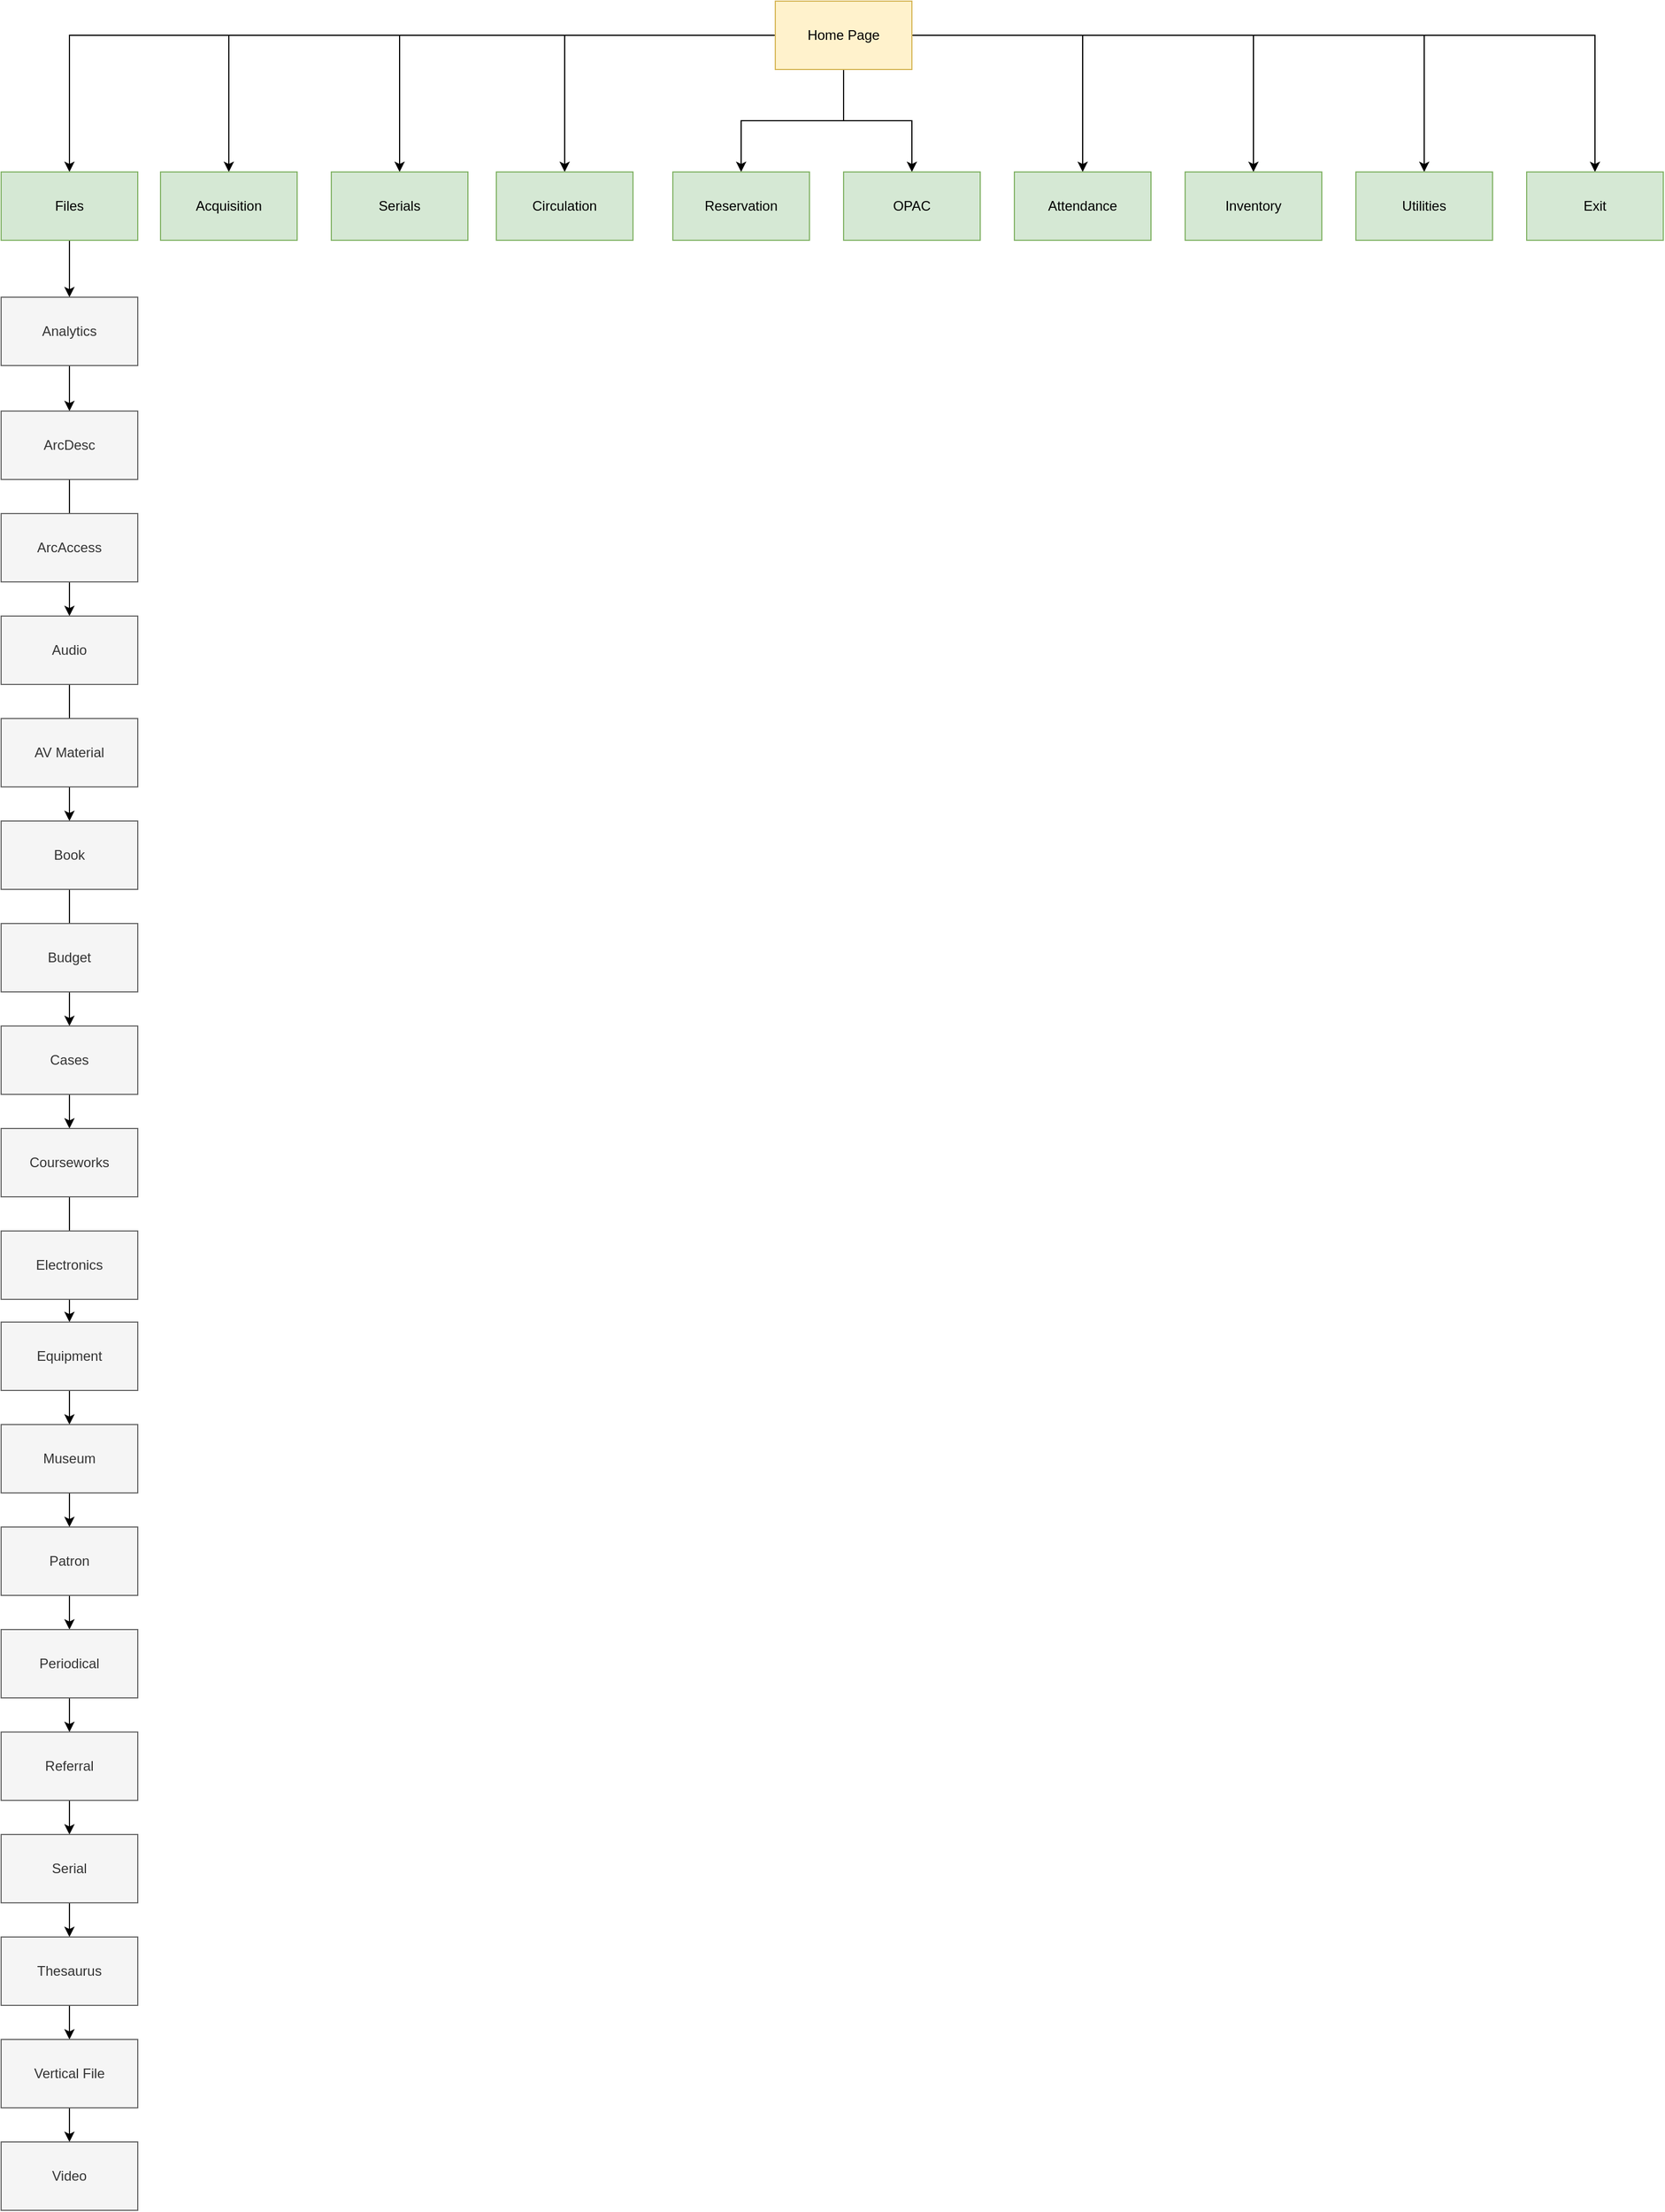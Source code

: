 <mxfile version="16.0.3" type="device"><diagram id="L8qK65QKSziveCJWIPqK" name="Page-1"><mxGraphModel dx="1497" dy="836" grid="1" gridSize="10" guides="1" tooltips="1" connect="1" arrows="1" fold="1" page="1" pageScale="1" pageWidth="850" pageHeight="1100" math="0" shadow="0"><root><mxCell id="0"/><mxCell id="1" parent="0"/><mxCell id="-y8d0Ct4U7y0GoYbSIgQ-51" style="edgeStyle=orthogonalEdgeStyle;rounded=0;orthogonalLoop=1;jettySize=auto;html=1;entryX=0.5;entryY=0;entryDx=0;entryDy=0;" edge="1" parent="1" source="-y8d0Ct4U7y0GoYbSIgQ-1" target="-y8d0Ct4U7y0GoYbSIgQ-6"><mxGeometry relative="1" as="geometry"/></mxCell><mxCell id="-y8d0Ct4U7y0GoYbSIgQ-52" style="edgeStyle=orthogonalEdgeStyle;rounded=0;orthogonalLoop=1;jettySize=auto;html=1;" edge="1" parent="1" source="-y8d0Ct4U7y0GoYbSIgQ-1" target="-y8d0Ct4U7y0GoYbSIgQ-5"><mxGeometry relative="1" as="geometry"/></mxCell><mxCell id="-y8d0Ct4U7y0GoYbSIgQ-53" style="edgeStyle=orthogonalEdgeStyle;rounded=0;orthogonalLoop=1;jettySize=auto;html=1;" edge="1" parent="1" source="-y8d0Ct4U7y0GoYbSIgQ-1" target="-y8d0Ct4U7y0GoYbSIgQ-4"><mxGeometry relative="1" as="geometry"/></mxCell><mxCell id="-y8d0Ct4U7y0GoYbSIgQ-54" style="edgeStyle=orthogonalEdgeStyle;rounded=0;orthogonalLoop=1;jettySize=auto;html=1;" edge="1" parent="1" source="-y8d0Ct4U7y0GoYbSIgQ-1" target="-y8d0Ct4U7y0GoYbSIgQ-3"><mxGeometry relative="1" as="geometry"/></mxCell><mxCell id="-y8d0Ct4U7y0GoYbSIgQ-55" style="edgeStyle=orthogonalEdgeStyle;rounded=0;orthogonalLoop=1;jettySize=auto;html=1;" edge="1" parent="1" source="-y8d0Ct4U7y0GoYbSIgQ-1" target="-y8d0Ct4U7y0GoYbSIgQ-2"><mxGeometry relative="1" as="geometry"/></mxCell><mxCell id="-y8d0Ct4U7y0GoYbSIgQ-56" style="edgeStyle=orthogonalEdgeStyle;rounded=0;orthogonalLoop=1;jettySize=auto;html=1;entryX=0.5;entryY=0;entryDx=0;entryDy=0;" edge="1" parent="1" source="-y8d0Ct4U7y0GoYbSIgQ-1" target="-y8d0Ct4U7y0GoYbSIgQ-7"><mxGeometry relative="1" as="geometry"/></mxCell><mxCell id="-y8d0Ct4U7y0GoYbSIgQ-57" style="edgeStyle=orthogonalEdgeStyle;rounded=0;orthogonalLoop=1;jettySize=auto;html=1;" edge="1" parent="1" source="-y8d0Ct4U7y0GoYbSIgQ-1" target="-y8d0Ct4U7y0GoYbSIgQ-8"><mxGeometry relative="1" as="geometry"/></mxCell><mxCell id="-y8d0Ct4U7y0GoYbSIgQ-59" style="edgeStyle=orthogonalEdgeStyle;rounded=0;orthogonalLoop=1;jettySize=auto;html=1;entryX=0.5;entryY=0;entryDx=0;entryDy=0;" edge="1" parent="1" source="-y8d0Ct4U7y0GoYbSIgQ-1" target="-y8d0Ct4U7y0GoYbSIgQ-9"><mxGeometry relative="1" as="geometry"/></mxCell><mxCell id="-y8d0Ct4U7y0GoYbSIgQ-60" style="edgeStyle=orthogonalEdgeStyle;rounded=0;orthogonalLoop=1;jettySize=auto;html=1;entryX=0.5;entryY=0;entryDx=0;entryDy=0;" edge="1" parent="1" source="-y8d0Ct4U7y0GoYbSIgQ-1" target="-y8d0Ct4U7y0GoYbSIgQ-10"><mxGeometry relative="1" as="geometry"/></mxCell><mxCell id="-y8d0Ct4U7y0GoYbSIgQ-61" style="edgeStyle=orthogonalEdgeStyle;rounded=0;orthogonalLoop=1;jettySize=auto;html=1;entryX=0.5;entryY=0;entryDx=0;entryDy=0;" edge="1" parent="1" source="-y8d0Ct4U7y0GoYbSIgQ-1" target="-y8d0Ct4U7y0GoYbSIgQ-11"><mxGeometry relative="1" as="geometry"/></mxCell><mxCell id="-y8d0Ct4U7y0GoYbSIgQ-1" value="Home Page" style="rounded=0;whiteSpace=wrap;html=1;fillColor=#fff2cc;strokeColor=#d6b656;" vertex="1" parent="1"><mxGeometry x="730" y="110" width="120" height="60" as="geometry"/></mxCell><mxCell id="-y8d0Ct4U7y0GoYbSIgQ-33" style="edgeStyle=orthogonalEdgeStyle;rounded=0;orthogonalLoop=1;jettySize=auto;html=1;" edge="1" parent="1" source="-y8d0Ct4U7y0GoYbSIgQ-2" target="-y8d0Ct4U7y0GoYbSIgQ-12"><mxGeometry relative="1" as="geometry"/></mxCell><mxCell id="-y8d0Ct4U7y0GoYbSIgQ-2" value="Files" style="rounded=0;whiteSpace=wrap;html=1;fillColor=#d5e8d4;strokeColor=#82b366;" vertex="1" parent="1"><mxGeometry x="50" y="260" width="120" height="60" as="geometry"/></mxCell><mxCell id="-y8d0Ct4U7y0GoYbSIgQ-3" value="Acquisition&lt;span style=&quot;color: rgba(0 , 0 , 0 , 0) ; font-family: monospace ; font-size: 0px&quot;&gt;%3CmxGraphModel%3E%3Croot%3E%3CmxCell%20id%3D%220%22%2F%3E%3CmxCell%20id%3D%221%22%20parent%3D%220%22%2F%3E%3CmxCell%20id%3D%222%22%20value%3D%22Files%22%20style%3D%22rounded%3D0%3BwhiteSpace%3Dwrap%3Bhtml%3D1%3B%22%20vertex%3D%221%22%20parent%3D%221%22%3E%3CmxGeometry%20x%3D%2250%22%20y%3D%22260%22%20width%3D%22120%22%20height%3D%2260%22%20as%3D%22geometry%22%2F%3E%3C%2FmxCell%3E%3C%2Froot%3E%3C%2FmxGraphModel%3E&lt;/span&gt;" style="rounded=0;whiteSpace=wrap;html=1;fillColor=#d5e8d4;strokeColor=#82b366;" vertex="1" parent="1"><mxGeometry x="190" y="260" width="120" height="60" as="geometry"/></mxCell><mxCell id="-y8d0Ct4U7y0GoYbSIgQ-4" value="Serials" style="rounded=0;whiteSpace=wrap;html=1;fillColor=#d5e8d4;strokeColor=#82b366;" vertex="1" parent="1"><mxGeometry x="340" y="260" width="120" height="60" as="geometry"/></mxCell><mxCell id="-y8d0Ct4U7y0GoYbSIgQ-5" value="Circulation" style="rounded=0;whiteSpace=wrap;html=1;fillColor=#d5e8d4;strokeColor=#82b366;" vertex="1" parent="1"><mxGeometry x="485" y="260" width="120" height="60" as="geometry"/></mxCell><mxCell id="-y8d0Ct4U7y0GoYbSIgQ-6" value="Reservation" style="rounded=0;whiteSpace=wrap;html=1;fillColor=#d5e8d4;strokeColor=#82b366;" vertex="1" parent="1"><mxGeometry x="640" y="260" width="120" height="60" as="geometry"/></mxCell><mxCell id="-y8d0Ct4U7y0GoYbSIgQ-7" value="OPAC&lt;br&gt;" style="rounded=0;whiteSpace=wrap;html=1;fillColor=#d5e8d4;strokeColor=#82b366;" vertex="1" parent="1"><mxGeometry x="790" y="260" width="120" height="60" as="geometry"/></mxCell><mxCell id="-y8d0Ct4U7y0GoYbSIgQ-8" value="Attendance" style="rounded=0;whiteSpace=wrap;html=1;fillColor=#d5e8d4;strokeColor=#82b366;" vertex="1" parent="1"><mxGeometry x="940" y="260" width="120" height="60" as="geometry"/></mxCell><mxCell id="-y8d0Ct4U7y0GoYbSIgQ-9" value="Inventory&lt;br&gt;" style="rounded=0;whiteSpace=wrap;html=1;fillColor=#d5e8d4;strokeColor=#82b366;" vertex="1" parent="1"><mxGeometry x="1090" y="260" width="120" height="60" as="geometry"/></mxCell><mxCell id="-y8d0Ct4U7y0GoYbSIgQ-10" value="Utilities" style="rounded=0;whiteSpace=wrap;html=1;fillColor=#d5e8d4;strokeColor=#82b366;" vertex="1" parent="1"><mxGeometry x="1240" y="260" width="120" height="60" as="geometry"/></mxCell><mxCell id="-y8d0Ct4U7y0GoYbSIgQ-11" value="Exit" style="rounded=0;whiteSpace=wrap;html=1;fillColor=#d5e8d4;strokeColor=#82b366;" vertex="1" parent="1"><mxGeometry x="1390" y="260" width="120" height="60" as="geometry"/></mxCell><mxCell id="-y8d0Ct4U7y0GoYbSIgQ-34" value="" style="edgeStyle=orthogonalEdgeStyle;rounded=0;orthogonalLoop=1;jettySize=auto;html=1;" edge="1" parent="1" source="-y8d0Ct4U7y0GoYbSIgQ-12" target="-y8d0Ct4U7y0GoYbSIgQ-15"><mxGeometry relative="1" as="geometry"/></mxCell><mxCell id="-y8d0Ct4U7y0GoYbSIgQ-12" value="Analytics" style="rounded=0;whiteSpace=wrap;html=1;fillColor=#f5f5f5;fontColor=#333333;strokeColor=#666666;" vertex="1" parent="1"><mxGeometry x="50" y="370" width="120" height="60" as="geometry"/></mxCell><mxCell id="-y8d0Ct4U7y0GoYbSIgQ-35" value="" style="edgeStyle=orthogonalEdgeStyle;rounded=0;orthogonalLoop=1;jettySize=auto;html=1;" edge="1" parent="1" source="-y8d0Ct4U7y0GoYbSIgQ-15" target="-y8d0Ct4U7y0GoYbSIgQ-17"><mxGeometry relative="1" as="geometry"/></mxCell><mxCell id="-y8d0Ct4U7y0GoYbSIgQ-15" value="ArcDesc" style="rounded=0;whiteSpace=wrap;html=1;fillColor=#f5f5f5;fontColor=#333333;strokeColor=#666666;" vertex="1" parent="1"><mxGeometry x="50" y="470" width="120" height="60" as="geometry"/></mxCell><mxCell id="-y8d0Ct4U7y0GoYbSIgQ-16" value="ArcAccess" style="rounded=0;whiteSpace=wrap;html=1;fillColor=#f5f5f5;fontColor=#333333;strokeColor=#666666;" vertex="1" parent="1"><mxGeometry x="50" y="560" width="120" height="60" as="geometry"/></mxCell><mxCell id="-y8d0Ct4U7y0GoYbSIgQ-36" value="" style="edgeStyle=orthogonalEdgeStyle;rounded=0;orthogonalLoop=1;jettySize=auto;html=1;" edge="1" parent="1" source="-y8d0Ct4U7y0GoYbSIgQ-17" target="-y8d0Ct4U7y0GoYbSIgQ-19"><mxGeometry relative="1" as="geometry"/></mxCell><mxCell id="-y8d0Ct4U7y0GoYbSIgQ-17" value="Audio" style="rounded=0;whiteSpace=wrap;html=1;fillColor=#f5f5f5;fontColor=#333333;strokeColor=#666666;" vertex="1" parent="1"><mxGeometry x="50" y="650" width="120" height="60" as="geometry"/></mxCell><mxCell id="-y8d0Ct4U7y0GoYbSIgQ-18" value="AV Material" style="rounded=0;whiteSpace=wrap;html=1;fillColor=#f5f5f5;fontColor=#333333;strokeColor=#666666;" vertex="1" parent="1"><mxGeometry x="50" y="740" width="120" height="60" as="geometry"/></mxCell><mxCell id="-y8d0Ct4U7y0GoYbSIgQ-37" value="" style="edgeStyle=orthogonalEdgeStyle;rounded=0;orthogonalLoop=1;jettySize=auto;html=1;" edge="1" parent="1" source="-y8d0Ct4U7y0GoYbSIgQ-19" target="-y8d0Ct4U7y0GoYbSIgQ-21"><mxGeometry relative="1" as="geometry"/></mxCell><mxCell id="-y8d0Ct4U7y0GoYbSIgQ-19" value="Book" style="rounded=0;whiteSpace=wrap;html=1;fillColor=#f5f5f5;fontColor=#333333;strokeColor=#666666;" vertex="1" parent="1"><mxGeometry x="50" y="830" width="120" height="60" as="geometry"/></mxCell><mxCell id="-y8d0Ct4U7y0GoYbSIgQ-20" value="Budget" style="rounded=0;whiteSpace=wrap;html=1;fillColor=#f5f5f5;fontColor=#333333;strokeColor=#666666;" vertex="1" parent="1"><mxGeometry x="50" y="920" width="120" height="60" as="geometry"/></mxCell><mxCell id="-y8d0Ct4U7y0GoYbSIgQ-38" value="" style="edgeStyle=orthogonalEdgeStyle;rounded=0;orthogonalLoop=1;jettySize=auto;html=1;" edge="1" parent="1" source="-y8d0Ct4U7y0GoYbSIgQ-21" target="-y8d0Ct4U7y0GoYbSIgQ-22"><mxGeometry relative="1" as="geometry"/></mxCell><mxCell id="-y8d0Ct4U7y0GoYbSIgQ-21" value="Cases" style="rounded=0;whiteSpace=wrap;html=1;fillColor=#f5f5f5;fontColor=#333333;strokeColor=#666666;" vertex="1" parent="1"><mxGeometry x="50" y="1010" width="120" height="60" as="geometry"/></mxCell><mxCell id="-y8d0Ct4U7y0GoYbSIgQ-39" value="" style="edgeStyle=orthogonalEdgeStyle;rounded=0;orthogonalLoop=1;jettySize=auto;html=1;" edge="1" parent="1" source="-y8d0Ct4U7y0GoYbSIgQ-22" target="-y8d0Ct4U7y0GoYbSIgQ-24"><mxGeometry relative="1" as="geometry"/></mxCell><mxCell id="-y8d0Ct4U7y0GoYbSIgQ-22" value="Courseworks" style="rounded=0;whiteSpace=wrap;html=1;fillColor=#f5f5f5;fontColor=#333333;strokeColor=#666666;" vertex="1" parent="1"><mxGeometry x="50" y="1100" width="120" height="60" as="geometry"/></mxCell><mxCell id="-y8d0Ct4U7y0GoYbSIgQ-23" value="Electronics" style="rounded=0;whiteSpace=wrap;html=1;fillColor=#f5f5f5;fontColor=#333333;strokeColor=#666666;" vertex="1" parent="1"><mxGeometry x="50" y="1190" width="120" height="60" as="geometry"/></mxCell><mxCell id="-y8d0Ct4U7y0GoYbSIgQ-40" value="" style="edgeStyle=orthogonalEdgeStyle;rounded=0;orthogonalLoop=1;jettySize=auto;html=1;" edge="1" parent="1" source="-y8d0Ct4U7y0GoYbSIgQ-24" target="-y8d0Ct4U7y0GoYbSIgQ-25"><mxGeometry relative="1" as="geometry"/></mxCell><mxCell id="-y8d0Ct4U7y0GoYbSIgQ-24" value="Equipment" style="rounded=0;whiteSpace=wrap;html=1;fillColor=#f5f5f5;fontColor=#333333;strokeColor=#666666;" vertex="1" parent="1"><mxGeometry x="50" y="1270" width="120" height="60" as="geometry"/></mxCell><mxCell id="-y8d0Ct4U7y0GoYbSIgQ-41" value="" style="edgeStyle=orthogonalEdgeStyle;rounded=0;orthogonalLoop=1;jettySize=auto;html=1;" edge="1" parent="1" source="-y8d0Ct4U7y0GoYbSIgQ-25" target="-y8d0Ct4U7y0GoYbSIgQ-26"><mxGeometry relative="1" as="geometry"/></mxCell><mxCell id="-y8d0Ct4U7y0GoYbSIgQ-25" value="Museum" style="rounded=0;whiteSpace=wrap;html=1;fillColor=#f5f5f5;fontColor=#333333;strokeColor=#666666;" vertex="1" parent="1"><mxGeometry x="50" y="1360" width="120" height="60" as="geometry"/></mxCell><mxCell id="-y8d0Ct4U7y0GoYbSIgQ-42" value="" style="edgeStyle=orthogonalEdgeStyle;rounded=0;orthogonalLoop=1;jettySize=auto;html=1;" edge="1" parent="1" source="-y8d0Ct4U7y0GoYbSIgQ-26" target="-y8d0Ct4U7y0GoYbSIgQ-27"><mxGeometry relative="1" as="geometry"/></mxCell><mxCell id="-y8d0Ct4U7y0GoYbSIgQ-26" value="Patron" style="rounded=0;whiteSpace=wrap;html=1;fillColor=#f5f5f5;fontColor=#333333;strokeColor=#666666;" vertex="1" parent="1"><mxGeometry x="50" y="1450" width="120" height="60" as="geometry"/></mxCell><mxCell id="-y8d0Ct4U7y0GoYbSIgQ-44" value="" style="edgeStyle=orthogonalEdgeStyle;rounded=0;orthogonalLoop=1;jettySize=auto;html=1;" edge="1" parent="1" source="-y8d0Ct4U7y0GoYbSIgQ-27" target="-y8d0Ct4U7y0GoYbSIgQ-28"><mxGeometry relative="1" as="geometry"/></mxCell><mxCell id="-y8d0Ct4U7y0GoYbSIgQ-27" value="Periodical" style="rounded=0;whiteSpace=wrap;html=1;fillColor=#f5f5f5;fontColor=#333333;strokeColor=#666666;" vertex="1" parent="1"><mxGeometry x="50" y="1540" width="120" height="60" as="geometry"/></mxCell><mxCell id="-y8d0Ct4U7y0GoYbSIgQ-45" value="" style="edgeStyle=orthogonalEdgeStyle;rounded=0;orthogonalLoop=1;jettySize=auto;html=1;" edge="1" parent="1" source="-y8d0Ct4U7y0GoYbSIgQ-28" target="-y8d0Ct4U7y0GoYbSIgQ-29"><mxGeometry relative="1" as="geometry"/></mxCell><mxCell id="-y8d0Ct4U7y0GoYbSIgQ-28" value="Referral" style="rounded=0;whiteSpace=wrap;html=1;fillColor=#f5f5f5;fontColor=#333333;strokeColor=#666666;" vertex="1" parent="1"><mxGeometry x="50" y="1630" width="120" height="60" as="geometry"/></mxCell><mxCell id="-y8d0Ct4U7y0GoYbSIgQ-46" value="" style="edgeStyle=orthogonalEdgeStyle;rounded=0;orthogonalLoop=1;jettySize=auto;html=1;" edge="1" parent="1" source="-y8d0Ct4U7y0GoYbSIgQ-29" target="-y8d0Ct4U7y0GoYbSIgQ-30"><mxGeometry relative="1" as="geometry"/></mxCell><mxCell id="-y8d0Ct4U7y0GoYbSIgQ-29" value="Serial" style="rounded=0;whiteSpace=wrap;html=1;fillColor=#f5f5f5;fontColor=#333333;strokeColor=#666666;" vertex="1" parent="1"><mxGeometry x="50" y="1720" width="120" height="60" as="geometry"/></mxCell><mxCell id="-y8d0Ct4U7y0GoYbSIgQ-47" value="" style="edgeStyle=orthogonalEdgeStyle;rounded=0;orthogonalLoop=1;jettySize=auto;html=1;" edge="1" parent="1" source="-y8d0Ct4U7y0GoYbSIgQ-30" target="-y8d0Ct4U7y0GoYbSIgQ-31"><mxGeometry relative="1" as="geometry"/></mxCell><mxCell id="-y8d0Ct4U7y0GoYbSIgQ-30" value="Thesaurus" style="rounded=0;whiteSpace=wrap;html=1;fillColor=#f5f5f5;fontColor=#333333;strokeColor=#666666;" vertex="1" parent="1"><mxGeometry x="50" y="1810" width="120" height="60" as="geometry"/></mxCell><mxCell id="-y8d0Ct4U7y0GoYbSIgQ-50" value="" style="edgeStyle=orthogonalEdgeStyle;rounded=0;orthogonalLoop=1;jettySize=auto;html=1;" edge="1" parent="1" source="-y8d0Ct4U7y0GoYbSIgQ-31" target="-y8d0Ct4U7y0GoYbSIgQ-32"><mxGeometry relative="1" as="geometry"/></mxCell><mxCell id="-y8d0Ct4U7y0GoYbSIgQ-31" value="Vertical File" style="rounded=0;whiteSpace=wrap;html=1;fillColor=#f5f5f5;fontColor=#333333;strokeColor=#666666;" vertex="1" parent="1"><mxGeometry x="50" y="1900" width="120" height="60" as="geometry"/></mxCell><mxCell id="-y8d0Ct4U7y0GoYbSIgQ-32" value="Video" style="rounded=0;whiteSpace=wrap;html=1;fillColor=#f5f5f5;fontColor=#333333;strokeColor=#666666;" vertex="1" parent="1"><mxGeometry x="50" y="1990" width="120" height="60" as="geometry"/></mxCell></root></mxGraphModel></diagram></mxfile>